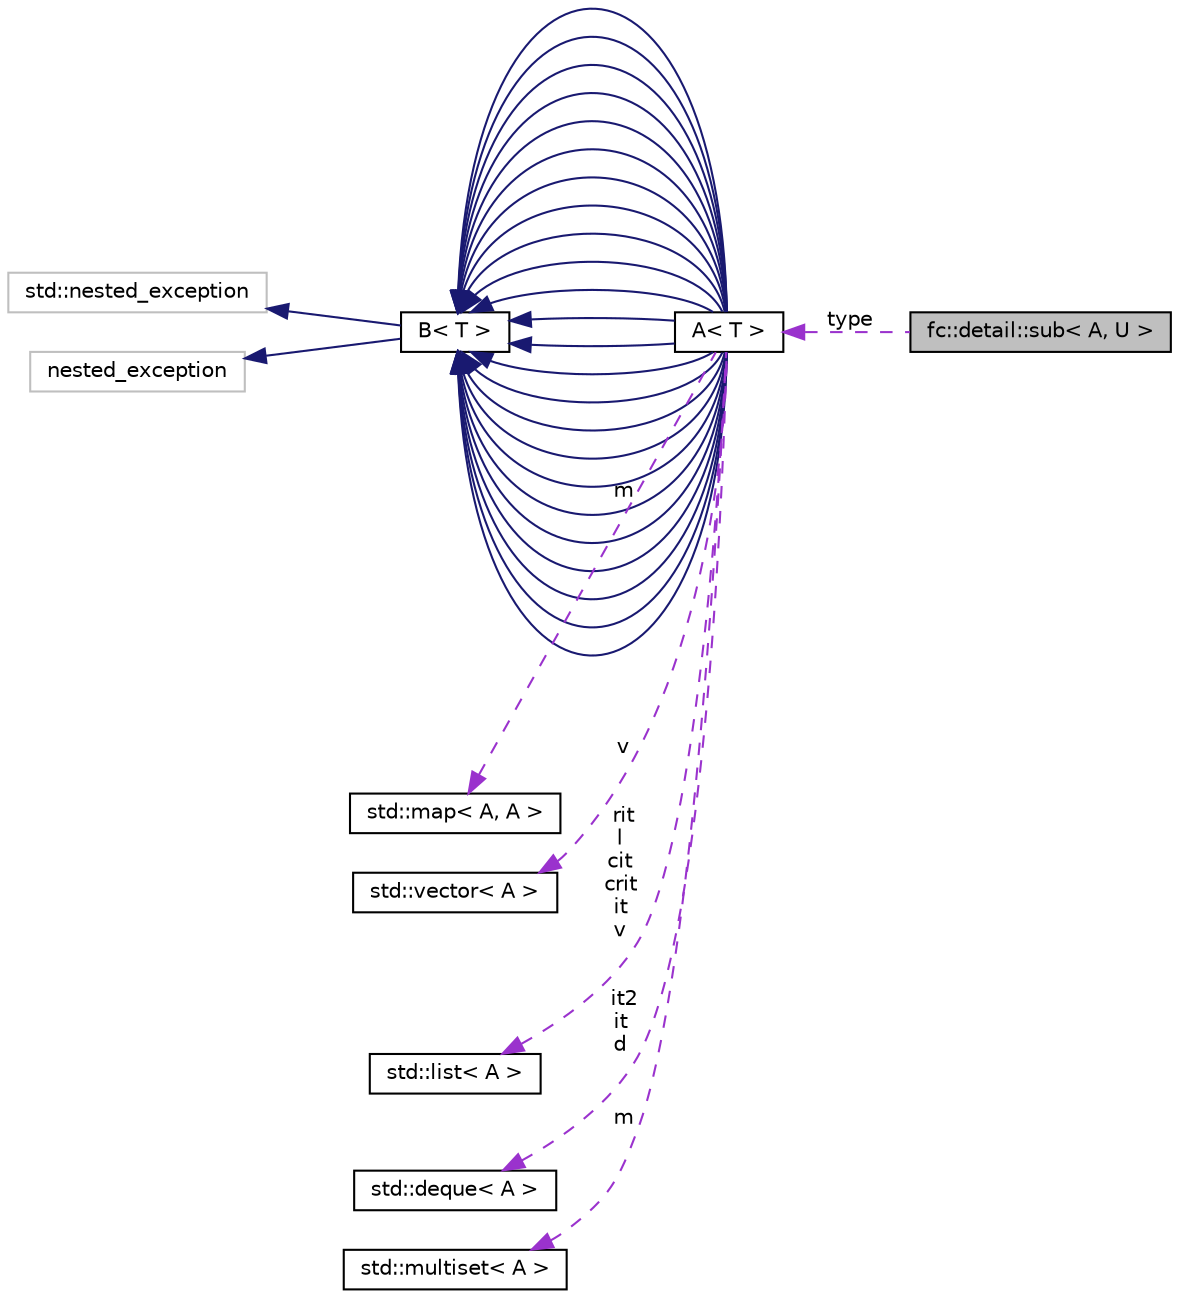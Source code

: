 digraph "fc::detail::sub&lt; A, U &gt;"
{
  edge [fontname="Helvetica",fontsize="10",labelfontname="Helvetica",labelfontsize="10"];
  node [fontname="Helvetica",fontsize="10",shape=record];
  rankdir="LR";
  Node1 [label="fc::detail::sub\< A, U \>",height=0.2,width=0.4,color="black", fillcolor="grey75", style="filled", fontcolor="black"];
  Node2 -> Node1 [dir="back",color="darkorchid3",fontsize="10",style="dashed",label=" type" ,fontname="Helvetica"];
  Node2 [label="A\< T \>",height=0.2,width=0.4,color="black", fillcolor="white", style="filled",URL="$struct_a.html"];
  Node3 -> Node2 [dir="back",color="midnightblue",fontsize="10",style="solid",fontname="Helvetica"];
  Node3 [label="B\< T \>",height=0.2,width=0.4,color="black", fillcolor="white", style="filled",URL="$struct_b.html"];
  Node4 -> Node3 [dir="back",color="midnightblue",fontsize="10",style="solid",fontname="Helvetica"];
  Node4 [label="std::nested_exception",height=0.2,width=0.4,color="grey75", fillcolor="white", style="filled"];
  Node5 -> Node3 [dir="back",color="midnightblue",fontsize="10",style="solid",fontname="Helvetica"];
  Node5 [label="nested_exception",height=0.2,width=0.4,color="grey75", fillcolor="white", style="filled"];
  Node3 -> Node2 [dir="back",color="midnightblue",fontsize="10",style="solid",fontname="Helvetica"];
  Node3 -> Node2 [dir="back",color="midnightblue",fontsize="10",style="solid",fontname="Helvetica"];
  Node3 -> Node2 [dir="back",color="midnightblue",fontsize="10",style="solid",fontname="Helvetica"];
  Node3 -> Node2 [dir="back",color="midnightblue",fontsize="10",style="solid",fontname="Helvetica"];
  Node3 -> Node2 [dir="back",color="midnightblue",fontsize="10",style="solid",fontname="Helvetica"];
  Node3 -> Node2 [dir="back",color="midnightblue",fontsize="10",style="solid",fontname="Helvetica"];
  Node3 -> Node2 [dir="back",color="midnightblue",fontsize="10",style="solid",fontname="Helvetica"];
  Node3 -> Node2 [dir="back",color="midnightblue",fontsize="10",style="solid",fontname="Helvetica"];
  Node3 -> Node2 [dir="back",color="midnightblue",fontsize="10",style="solid",fontname="Helvetica"];
  Node3 -> Node2 [dir="back",color="midnightblue",fontsize="10",style="solid",fontname="Helvetica"];
  Node3 -> Node2 [dir="back",color="midnightblue",fontsize="10",style="solid",fontname="Helvetica"];
  Node3 -> Node2 [dir="back",color="midnightblue",fontsize="10",style="solid",fontname="Helvetica"];
  Node3 -> Node2 [dir="back",color="midnightblue",fontsize="10",style="solid",fontname="Helvetica"];
  Node3 -> Node2 [dir="back",color="midnightblue",fontsize="10",style="solid",fontname="Helvetica"];
  Node3 -> Node2 [dir="back",color="midnightblue",fontsize="10",style="solid",fontname="Helvetica"];
  Node3 -> Node2 [dir="back",color="midnightblue",fontsize="10",style="solid",fontname="Helvetica"];
  Node3 -> Node2 [dir="back",color="midnightblue",fontsize="10",style="solid",fontname="Helvetica"];
  Node3 -> Node2 [dir="back",color="midnightblue",fontsize="10",style="solid",fontname="Helvetica"];
  Node3 -> Node2 [dir="back",color="midnightblue",fontsize="10",style="solid",fontname="Helvetica"];
  Node3 -> Node2 [dir="back",color="midnightblue",fontsize="10",style="solid",fontname="Helvetica"];
  Node3 -> Node2 [dir="back",color="midnightblue",fontsize="10",style="solid",fontname="Helvetica"];
  Node3 -> Node2 [dir="back",color="midnightblue",fontsize="10",style="solid",fontname="Helvetica"];
  Node3 -> Node2 [dir="back",color="midnightblue",fontsize="10",style="solid",fontname="Helvetica"];
  Node6 -> Node2 [dir="back",color="darkorchid3",fontsize="10",style="dashed",label=" m" ,fontname="Helvetica"];
  Node6 [label="std::map\< A, A \>",height=0.2,width=0.4,color="black", fillcolor="white", style="filled",URL="$classstd_1_1map.html"];
  Node7 -> Node2 [dir="back",color="darkorchid3",fontsize="10",style="dashed",label=" v" ,fontname="Helvetica"];
  Node7 [label="std::vector\< A \>",height=0.2,width=0.4,color="black", fillcolor="white", style="filled",URL="$classstd_1_1vector.html"];
  Node8 -> Node2 [dir="back",color="darkorchid3",fontsize="10",style="dashed",label=" rit\nl\ncit\ncrit\nit\nv" ,fontname="Helvetica"];
  Node8 [label="std::list\< A \>",height=0.2,width=0.4,color="black", fillcolor="white", style="filled",URL="$classstd_1_1list.html"];
  Node9 -> Node2 [dir="back",color="darkorchid3",fontsize="10",style="dashed",label=" it2\nit\nd" ,fontname="Helvetica"];
  Node9 [label="std::deque\< A \>",height=0.2,width=0.4,color="black", fillcolor="white", style="filled",URL="$classstd_1_1deque.html"];
  Node10 -> Node2 [dir="back",color="darkorchid3",fontsize="10",style="dashed",label=" m" ,fontname="Helvetica"];
  Node10 [label="std::multiset\< A \>",height=0.2,width=0.4,color="black", fillcolor="white", style="filled",URL="$classstd_1_1multiset.html"];
}
